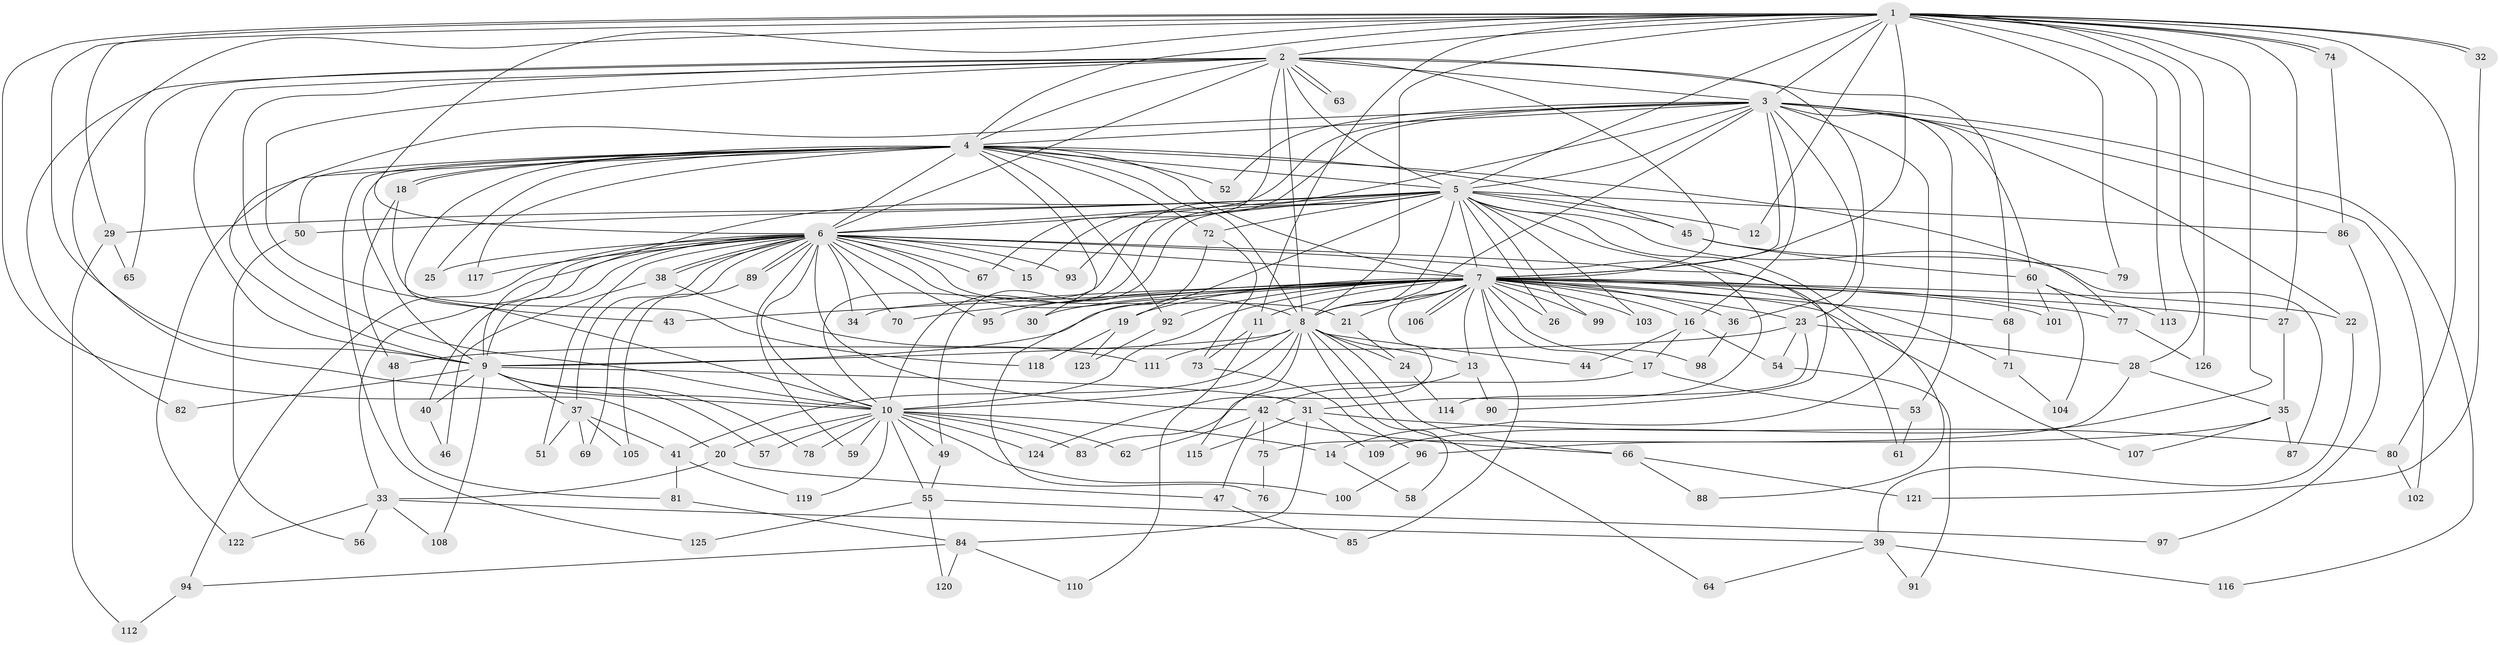 // Generated by graph-tools (version 1.1) at 2025/34/03/09/25 02:34:37]
// undirected, 126 vertices, 277 edges
graph export_dot {
graph [start="1"]
  node [color=gray90,style=filled];
  1;
  2;
  3;
  4;
  5;
  6;
  7;
  8;
  9;
  10;
  11;
  12;
  13;
  14;
  15;
  16;
  17;
  18;
  19;
  20;
  21;
  22;
  23;
  24;
  25;
  26;
  27;
  28;
  29;
  30;
  31;
  32;
  33;
  34;
  35;
  36;
  37;
  38;
  39;
  40;
  41;
  42;
  43;
  44;
  45;
  46;
  47;
  48;
  49;
  50;
  51;
  52;
  53;
  54;
  55;
  56;
  57;
  58;
  59;
  60;
  61;
  62;
  63;
  64;
  65;
  66;
  67;
  68;
  69;
  70;
  71;
  72;
  73;
  74;
  75;
  76;
  77;
  78;
  79;
  80;
  81;
  82;
  83;
  84;
  85;
  86;
  87;
  88;
  89;
  90;
  91;
  92;
  93;
  94;
  95;
  96;
  97;
  98;
  99;
  100;
  101;
  102;
  103;
  104;
  105;
  106;
  107;
  108;
  109;
  110;
  111;
  112;
  113;
  114;
  115;
  116;
  117;
  118;
  119;
  120;
  121;
  122;
  123;
  124;
  125;
  126;
  1 -- 2;
  1 -- 3;
  1 -- 4;
  1 -- 5;
  1 -- 6;
  1 -- 7;
  1 -- 8;
  1 -- 9;
  1 -- 10;
  1 -- 11;
  1 -- 12;
  1 -- 20;
  1 -- 27;
  1 -- 28;
  1 -- 29;
  1 -- 32;
  1 -- 32;
  1 -- 74;
  1 -- 74;
  1 -- 79;
  1 -- 80;
  1 -- 109;
  1 -- 113;
  1 -- 126;
  2 -- 3;
  2 -- 4;
  2 -- 5;
  2 -- 6;
  2 -- 7;
  2 -- 8;
  2 -- 9;
  2 -- 10;
  2 -- 23;
  2 -- 43;
  2 -- 63;
  2 -- 63;
  2 -- 65;
  2 -- 67;
  2 -- 68;
  2 -- 82;
  3 -- 4;
  3 -- 5;
  3 -- 6;
  3 -- 7;
  3 -- 8;
  3 -- 9;
  3 -- 10;
  3 -- 14;
  3 -- 15;
  3 -- 16;
  3 -- 22;
  3 -- 36;
  3 -- 52;
  3 -- 53;
  3 -- 60;
  3 -- 102;
  3 -- 116;
  4 -- 5;
  4 -- 6;
  4 -- 7;
  4 -- 8;
  4 -- 9;
  4 -- 10;
  4 -- 18;
  4 -- 18;
  4 -- 25;
  4 -- 30;
  4 -- 45;
  4 -- 50;
  4 -- 52;
  4 -- 72;
  4 -- 77;
  4 -- 92;
  4 -- 117;
  4 -- 122;
  4 -- 125;
  5 -- 6;
  5 -- 7;
  5 -- 8;
  5 -- 9;
  5 -- 10;
  5 -- 12;
  5 -- 19;
  5 -- 26;
  5 -- 29;
  5 -- 45;
  5 -- 49;
  5 -- 50;
  5 -- 72;
  5 -- 86;
  5 -- 87;
  5 -- 88;
  5 -- 90;
  5 -- 93;
  5 -- 99;
  5 -- 103;
  6 -- 7;
  6 -- 8;
  6 -- 9;
  6 -- 10;
  6 -- 15;
  6 -- 21;
  6 -- 25;
  6 -- 31;
  6 -- 33;
  6 -- 34;
  6 -- 37;
  6 -- 38;
  6 -- 38;
  6 -- 40;
  6 -- 42;
  6 -- 51;
  6 -- 59;
  6 -- 61;
  6 -- 67;
  6 -- 69;
  6 -- 70;
  6 -- 89;
  6 -- 89;
  6 -- 93;
  6 -- 94;
  6 -- 95;
  6 -- 117;
  7 -- 8;
  7 -- 9;
  7 -- 10;
  7 -- 11;
  7 -- 13;
  7 -- 16;
  7 -- 17;
  7 -- 19;
  7 -- 21;
  7 -- 22;
  7 -- 23;
  7 -- 26;
  7 -- 27;
  7 -- 30;
  7 -- 34;
  7 -- 36;
  7 -- 43;
  7 -- 68;
  7 -- 70;
  7 -- 71;
  7 -- 77;
  7 -- 85;
  7 -- 92;
  7 -- 95;
  7 -- 98;
  7 -- 99;
  7 -- 101;
  7 -- 103;
  7 -- 106;
  7 -- 106;
  7 -- 107;
  7 -- 124;
  8 -- 9;
  8 -- 10;
  8 -- 13;
  8 -- 24;
  8 -- 41;
  8 -- 44;
  8 -- 58;
  8 -- 64;
  8 -- 66;
  8 -- 111;
  8 -- 115;
  9 -- 10;
  9 -- 31;
  9 -- 37;
  9 -- 40;
  9 -- 57;
  9 -- 78;
  9 -- 82;
  9 -- 108;
  10 -- 14;
  10 -- 20;
  10 -- 49;
  10 -- 55;
  10 -- 57;
  10 -- 59;
  10 -- 62;
  10 -- 78;
  10 -- 83;
  10 -- 100;
  10 -- 119;
  10 -- 124;
  11 -- 73;
  11 -- 110;
  13 -- 42;
  13 -- 90;
  14 -- 58;
  16 -- 17;
  16 -- 44;
  16 -- 54;
  17 -- 53;
  17 -- 83;
  18 -- 48;
  18 -- 118;
  19 -- 118;
  19 -- 123;
  20 -- 33;
  20 -- 47;
  21 -- 24;
  22 -- 39;
  23 -- 28;
  23 -- 48;
  23 -- 54;
  23 -- 114;
  24 -- 114;
  27 -- 35;
  28 -- 35;
  28 -- 75;
  29 -- 65;
  29 -- 112;
  31 -- 80;
  31 -- 84;
  31 -- 109;
  31 -- 115;
  32 -- 121;
  33 -- 39;
  33 -- 56;
  33 -- 108;
  33 -- 122;
  35 -- 87;
  35 -- 96;
  35 -- 107;
  36 -- 98;
  37 -- 41;
  37 -- 51;
  37 -- 69;
  37 -- 105;
  38 -- 46;
  38 -- 111;
  39 -- 64;
  39 -- 91;
  39 -- 116;
  40 -- 46;
  41 -- 81;
  41 -- 119;
  42 -- 47;
  42 -- 62;
  42 -- 66;
  42 -- 75;
  45 -- 60;
  45 -- 79;
  47 -- 85;
  48 -- 81;
  49 -- 55;
  50 -- 56;
  53 -- 61;
  54 -- 91;
  55 -- 97;
  55 -- 120;
  55 -- 125;
  60 -- 101;
  60 -- 104;
  60 -- 113;
  66 -- 88;
  66 -- 121;
  68 -- 71;
  71 -- 104;
  72 -- 73;
  72 -- 76;
  73 -- 96;
  74 -- 86;
  75 -- 76;
  77 -- 126;
  80 -- 102;
  81 -- 84;
  84 -- 94;
  84 -- 110;
  84 -- 120;
  86 -- 97;
  89 -- 105;
  92 -- 123;
  94 -- 112;
  96 -- 100;
}

